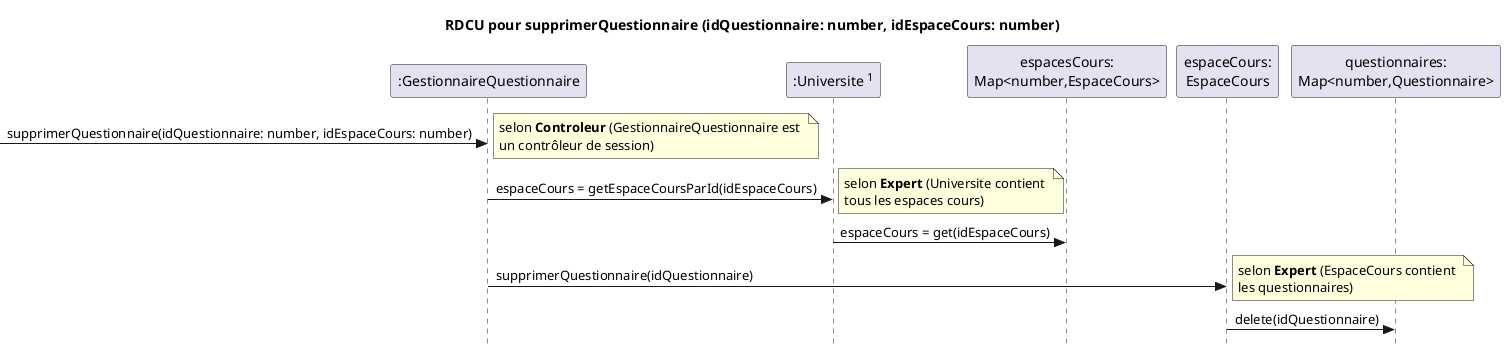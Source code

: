 @startuml
skinparam style strictuml
skinparam defaultfontname Verdana
title RDCU pour <b>supprimerQuestionnaire (idQuestionnaire: number, idEspaceCours: number)</b>
participant ":GestionnaireQuestionnaire" as gq
participant "espaceCours:\nEspaceCours" as ec
participant ":Universite <sup>1</sup>" as u
participant "espacesCours:\nMap<number,EspaceCours>" as mec
participant "espaceCours:\nEspaceCours" as ec
participant "questionnaires:\nMap<number,Questionnaire>" as mq

->gq : supprimerQuestionnaire(idQuestionnaire: number, idEspaceCours: number)
note right : selon <b>Controleur</b> (GestionnaireQuestionnaire est \nun contrôleur de session)

gq -> u : espaceCours = getEspaceCoursParId(idEspaceCours)
note right : selon <b>Expert</b> (Universite contient \ntous les espaces cours)

u -> mec : espaceCours = get(idEspaceCours)

gq -> ec : supprimerQuestionnaire(idQuestionnaire)
note right : selon <b>Expert</b> (EspaceCours contient \nles questionnaires)

ec -> mq : delete(idQuestionnaire)

@enduml